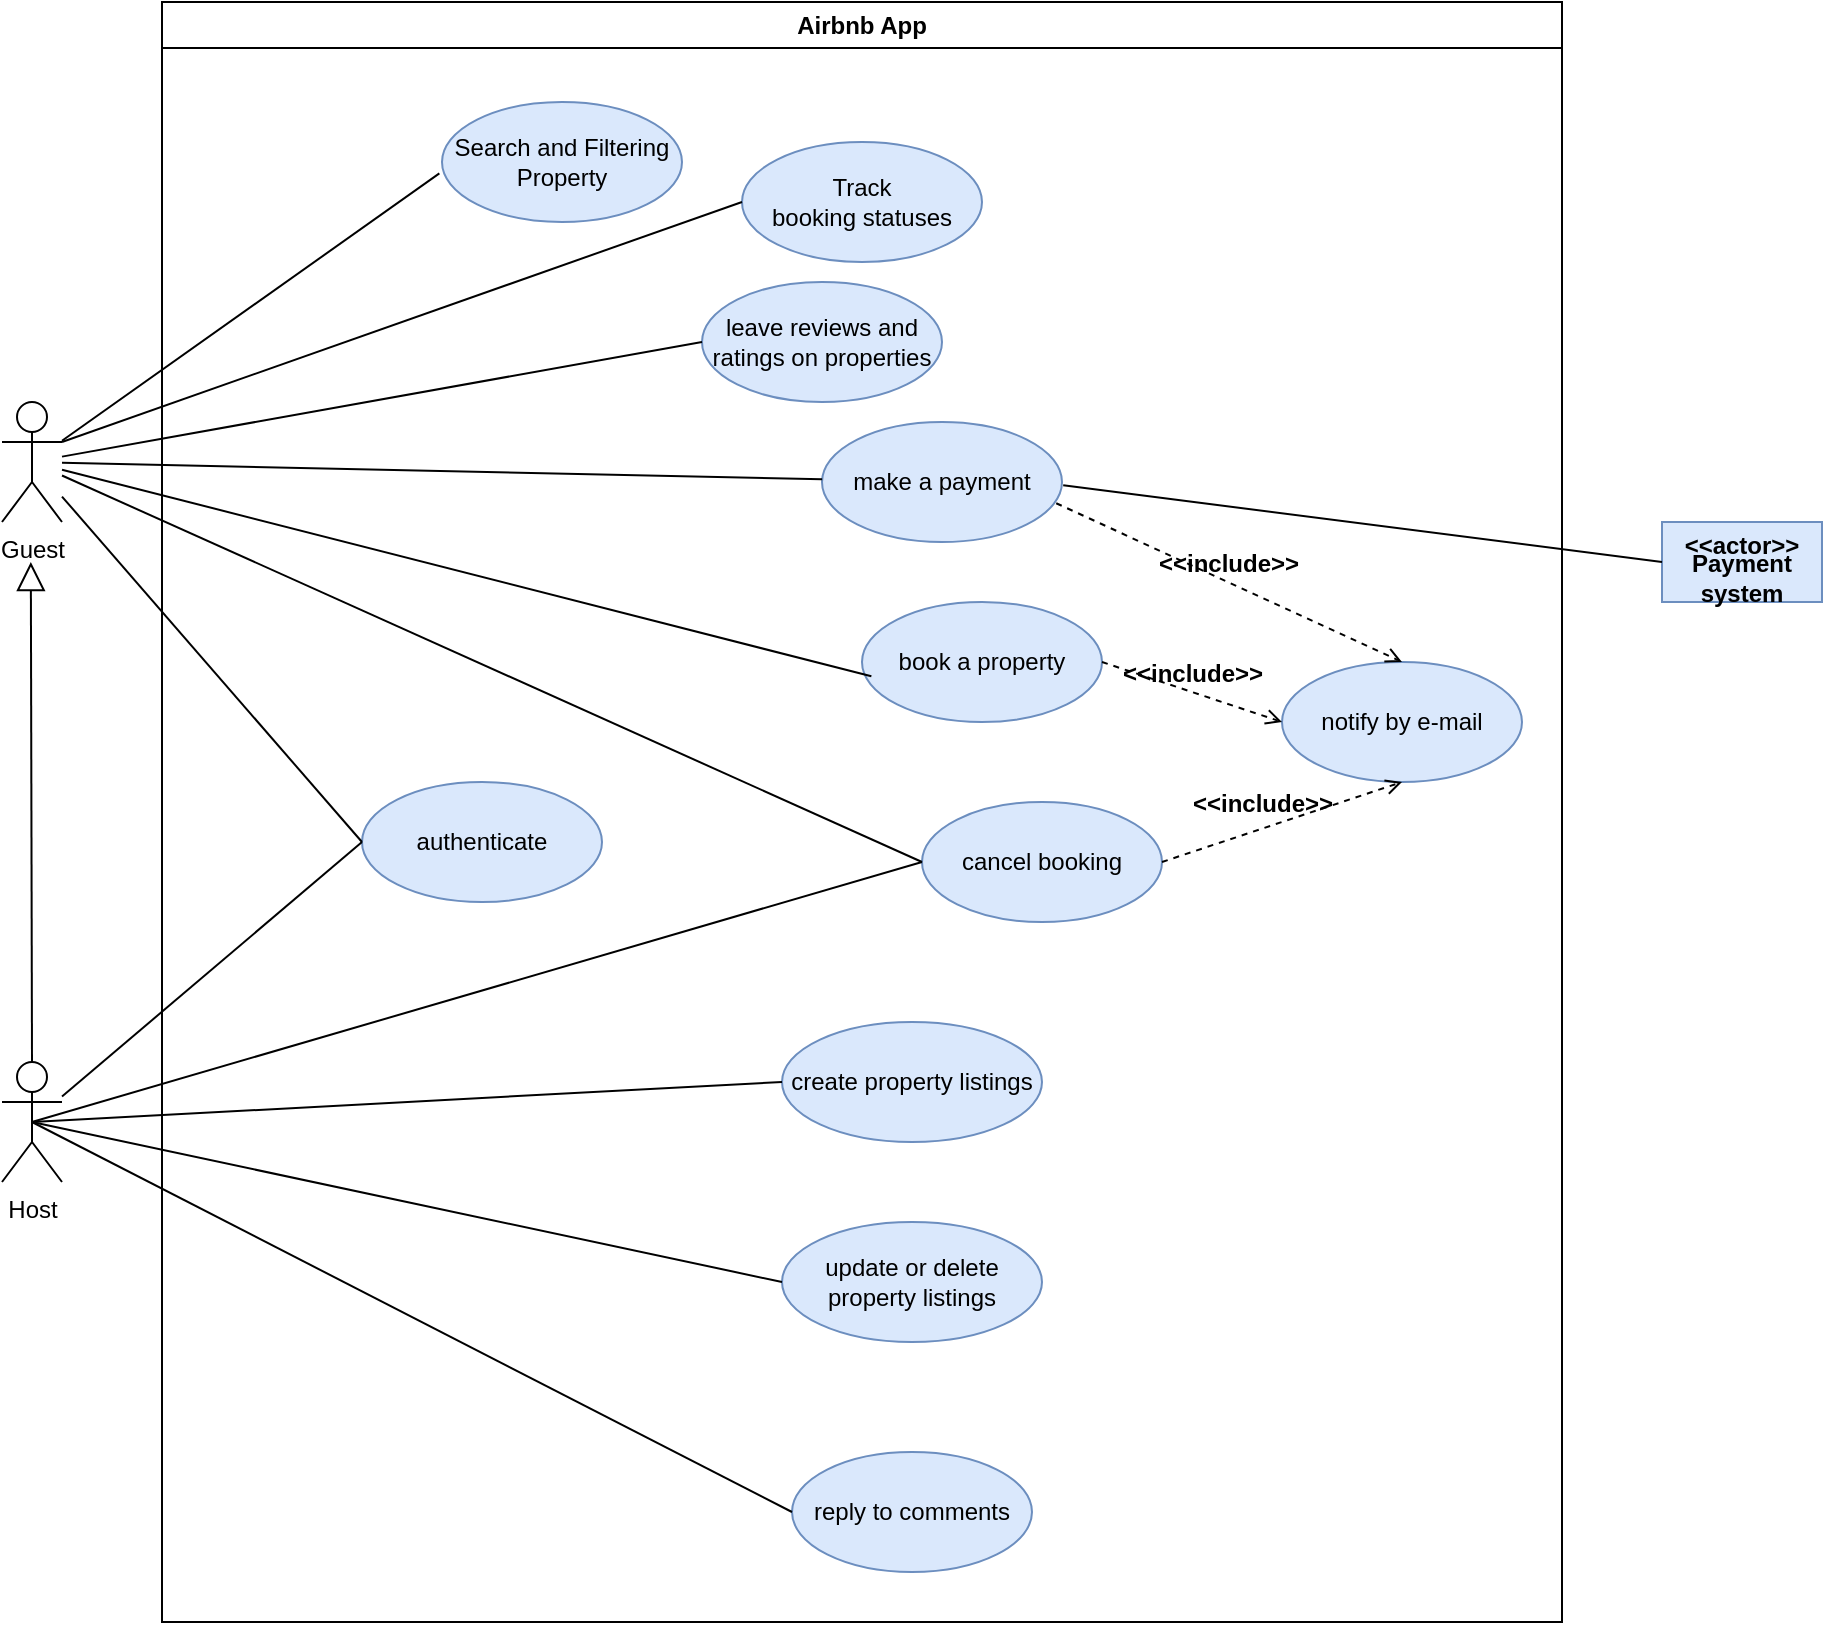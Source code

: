 <mxfile version="24.8.6">
  <diagram name="Page-1" id="YQjZl21JuIB-dZmJOCAF">
    <mxGraphModel dx="1080" dy="1636" grid="1" gridSize="10" guides="1" tooltips="1" connect="1" arrows="1" fold="1" page="1" pageScale="1" pageWidth="827" pageHeight="1169" math="0" shadow="0">
      <root>
        <mxCell id="0" />
        <mxCell id="1" parent="0" />
        <mxCell id="wo6wmSY38arS-F1SNJwh-1" value="Guest" style="shape=umlActor;verticalLabelPosition=bottom;verticalAlign=top;html=1;outlineConnect=0;" vertex="1" parent="1">
          <mxGeometry x="90" width="30" height="60" as="geometry" />
        </mxCell>
        <mxCell id="wo6wmSY38arS-F1SNJwh-7" value="Host" style="shape=umlActor;verticalLabelPosition=bottom;verticalAlign=top;html=1;outlineConnect=0;" vertex="1" parent="1">
          <mxGeometry x="90" y="330" width="30" height="60" as="geometry" />
        </mxCell>
        <mxCell id="wo6wmSY38arS-F1SNJwh-8" value="Airbnb App" style="swimlane;whiteSpace=wrap;html=1;" vertex="1" parent="1">
          <mxGeometry x="170" y="-200" width="700" height="810" as="geometry">
            <mxRectangle x="160" y="-200" width="100" height="30" as="alternateBounds" />
          </mxGeometry>
        </mxCell>
        <mxCell id="wo6wmSY38arS-F1SNJwh-35" value="&lt;span style=&quot;font-weight: normal;&quot;&gt;authenticate&lt;/span&gt;" style="shape=ellipse;html=1;strokeWidth=1;fontStyle=1;whiteSpace=wrap;align=center;perimeter=ellipsePerimeter;fillColor=#dae8fc;strokeColor=#6c8ebf;" vertex="1" parent="wo6wmSY38arS-F1SNJwh-8">
          <mxGeometry x="100" y="390" width="120" height="60" as="geometry" />
        </mxCell>
        <mxCell id="wo6wmSY38arS-F1SNJwh-37" value="&lt;span style=&quot;font-weight: normal;&quot;&gt;create property listings&lt;/span&gt;" style="shape=ellipse;html=1;strokeWidth=1;fontStyle=1;whiteSpace=wrap;align=center;perimeter=ellipsePerimeter;strokeColor=#6c8ebf;verticalAlign=middle;fontFamily=Helvetica;fontSize=12;fontColor=default;fillColor=#dae8fc;" vertex="1" parent="wo6wmSY38arS-F1SNJwh-8">
          <mxGeometry x="310" y="510" width="130" height="60" as="geometry" />
        </mxCell>
        <mxCell id="wo6wmSY38arS-F1SNJwh-38" value="&lt;div style=&quot;&quot;&gt;&lt;span style=&quot;font-weight: normal; background-color: initial;&quot;&gt;update or delete property listings&lt;/span&gt;&lt;/div&gt;" style="shape=ellipse;html=1;strokeWidth=1;fontStyle=1;whiteSpace=wrap;align=center;perimeter=ellipsePerimeter;strokeColor=#6c8ebf;verticalAlign=middle;fontFamily=Helvetica;fontSize=12;fontColor=default;fillColor=#dae8fc;" vertex="1" parent="wo6wmSY38arS-F1SNJwh-8">
          <mxGeometry x="310" y="610" width="130" height="60" as="geometry" />
        </mxCell>
        <mxCell id="wo6wmSY38arS-F1SNJwh-39" value="&lt;span style=&quot;font-weight: 400;&quot;&gt;Search and Filtering Property&lt;/span&gt;" style="shape=ellipse;html=1;strokeWidth=1;fontStyle=1;whiteSpace=wrap;align=center;perimeter=ellipsePerimeter;fillColor=#dae8fc;strokeColor=#6c8ebf;" vertex="1" parent="wo6wmSY38arS-F1SNJwh-8">
          <mxGeometry x="140" y="50" width="120" height="60" as="geometry" />
        </mxCell>
        <mxCell id="wo6wmSY38arS-F1SNJwh-40" value="&lt;span style=&quot;font-weight: 400;&quot;&gt;book a property&lt;/span&gt;" style="shape=ellipse;html=1;strokeWidth=1;fontStyle=1;whiteSpace=wrap;align=center;perimeter=ellipsePerimeter;fillColor=#dae8fc;strokeColor=#6c8ebf;" vertex="1" parent="wo6wmSY38arS-F1SNJwh-8">
          <mxGeometry x="350" y="300" width="120" height="60" as="geometry" />
        </mxCell>
        <mxCell id="wo6wmSY38arS-F1SNJwh-41" value="&lt;span style=&quot;font-weight: 400;&quot;&gt;cancel booking&lt;/span&gt;" style="shape=ellipse;html=1;strokeWidth=1;fontStyle=1;whiteSpace=wrap;align=center;perimeter=ellipsePerimeter;fillColor=#dae8fc;strokeColor=#6c8ebf;" vertex="1" parent="wo6wmSY38arS-F1SNJwh-8">
          <mxGeometry x="380" y="400" width="120" height="60" as="geometry" />
        </mxCell>
        <mxCell id="wo6wmSY38arS-F1SNJwh-42" value="&lt;span style=&quot;font-weight: 400;&quot;&gt;make a payment&lt;/span&gt;" style="shape=ellipse;html=1;strokeWidth=1;fontStyle=1;whiteSpace=wrap;align=center;perimeter=ellipsePerimeter;fillColor=#dae8fc;strokeColor=#6c8ebf;" vertex="1" parent="wo6wmSY38arS-F1SNJwh-8">
          <mxGeometry x="330" y="210" width="120" height="60" as="geometry" />
        </mxCell>
        <mxCell id="wo6wmSY38arS-F1SNJwh-43" value="&lt;span style=&quot;font-weight: 400;&quot;&gt;Track booking&amp;nbsp;statuses&lt;/span&gt;" style="shape=ellipse;html=1;strokeWidth=1;fontStyle=1;whiteSpace=wrap;align=center;perimeter=ellipsePerimeter;fillColor=#dae8fc;strokeColor=#6c8ebf;" vertex="1" parent="wo6wmSY38arS-F1SNJwh-8">
          <mxGeometry x="290" y="70" width="120" height="60" as="geometry" />
        </mxCell>
        <mxCell id="wo6wmSY38arS-F1SNJwh-48" value="&lt;span style=&quot;font-weight: 400;&quot;&gt;leave reviews and ratings on properties&lt;/span&gt;" style="shape=ellipse;html=1;strokeWidth=1;fontStyle=1;whiteSpace=wrap;align=center;perimeter=ellipsePerimeter;fillColor=#dae8fc;strokeColor=#6c8ebf;" vertex="1" parent="wo6wmSY38arS-F1SNJwh-8">
          <mxGeometry x="270" y="140" width="120" height="60" as="geometry" />
        </mxCell>
        <mxCell id="wo6wmSY38arS-F1SNJwh-47" value="&lt;span style=&quot;font-weight: 400;&quot;&gt;reply to comments&lt;/span&gt;" style="shape=ellipse;html=1;strokeWidth=1;fontStyle=1;whiteSpace=wrap;align=center;perimeter=ellipsePerimeter;fillColor=#dae8fc;strokeColor=#6c8ebf;" vertex="1" parent="wo6wmSY38arS-F1SNJwh-8">
          <mxGeometry x="315" y="725" width="120" height="60" as="geometry" />
        </mxCell>
        <mxCell id="wo6wmSY38arS-F1SNJwh-49" value="&lt;span style=&quot;font-weight: 400;&quot;&gt;notify by e-mail&lt;/span&gt;" style="shape=ellipse;html=1;strokeWidth=1;fontStyle=1;whiteSpace=wrap;align=center;perimeter=ellipsePerimeter;fillColor=#dae8fc;strokeColor=#6c8ebf;" vertex="1" parent="wo6wmSY38arS-F1SNJwh-8">
          <mxGeometry x="560" y="330" width="120" height="60" as="geometry" />
        </mxCell>
        <mxCell id="wo6wmSY38arS-F1SNJwh-87" value="&amp;lt;&amp;lt;include&amp;gt;&amp;gt;" style="edgeStyle=none;html=1;endArrow=open;verticalAlign=bottom;dashed=1;labelBackgroundColor=none;rounded=0;fontFamily=Helvetica;fontSize=12;fontColor=default;fontStyle=1;exitX=0.976;exitY=0.677;exitDx=0;exitDy=0;exitPerimeter=0;entryX=0.5;entryY=0;entryDx=0;entryDy=0;" edge="1" parent="wo6wmSY38arS-F1SNJwh-8" source="wo6wmSY38arS-F1SNJwh-42" target="wo6wmSY38arS-F1SNJwh-49">
          <mxGeometry width="160" relative="1" as="geometry">
            <mxPoint x="440" y="390" as="sourcePoint" />
            <mxPoint x="600" y="390" as="targetPoint" />
          </mxGeometry>
        </mxCell>
        <mxCell id="wo6wmSY38arS-F1SNJwh-88" value="&amp;lt;&amp;lt;include&amp;gt;&amp;gt;" style="edgeStyle=none;html=1;endArrow=open;verticalAlign=bottom;dashed=1;labelBackgroundColor=none;rounded=0;fontFamily=Helvetica;fontSize=12;fontColor=default;fontStyle=1;exitX=1;exitY=0.5;exitDx=0;exitDy=0;entryX=0;entryY=0.5;entryDx=0;entryDy=0;" edge="1" parent="wo6wmSY38arS-F1SNJwh-8" source="wo6wmSY38arS-F1SNJwh-40" target="wo6wmSY38arS-F1SNJwh-49">
          <mxGeometry width="160" relative="1" as="geometry">
            <mxPoint x="440" y="390" as="sourcePoint" />
            <mxPoint x="600" y="390" as="targetPoint" />
          </mxGeometry>
        </mxCell>
        <mxCell id="wo6wmSY38arS-F1SNJwh-89" value="&amp;lt;&amp;lt;include&amp;gt;&amp;gt;" style="edgeStyle=none;html=1;endArrow=open;verticalAlign=bottom;dashed=1;labelBackgroundColor=none;rounded=0;fontFamily=Helvetica;fontSize=12;fontColor=default;fontStyle=1;entryX=0.5;entryY=1;entryDx=0;entryDy=0;" edge="1" parent="wo6wmSY38arS-F1SNJwh-8" target="wo6wmSY38arS-F1SNJwh-49">
          <mxGeometry x="-0.15" y="3" width="160" relative="1" as="geometry">
            <mxPoint x="500" y="430" as="sourcePoint" />
            <mxPoint x="657" y="429.29" as="targetPoint" />
            <mxPoint as="offset" />
          </mxGeometry>
        </mxCell>
        <mxCell id="wo6wmSY38arS-F1SNJwh-44" value="" style="fontStyle=1;align=center;verticalAlign=middle;childLayout=stackLayout;horizontal=1;horizontalStack=0;resizeParent=1;resizeParentMax=0;resizeLast=0;marginBottom=0;strokeColor=#6c8ebf;strokeWidth=1;fontFamily=Helvetica;fontSize=12;fontColor=default;fillColor=#dae8fc;" vertex="1" parent="1">
          <mxGeometry x="920" y="60" width="80" height="40" as="geometry" />
        </mxCell>
        <mxCell id="wo6wmSY38arS-F1SNJwh-45" value="&amp;lt;&amp;lt;actor&amp;gt;&amp;gt;" style="html=1;align=center;spacing=0;verticalAlign=middle;strokeColor=none;fillColor=none;whiteSpace=wrap;spacingTop=3;strokeWidth=1;fontFamily=Helvetica;fontSize=12;fontColor=default;fontStyle=1;" vertex="1" parent="wo6wmSY38arS-F1SNJwh-44">
          <mxGeometry width="80" height="20" as="geometry" />
        </mxCell>
        <mxCell id="wo6wmSY38arS-F1SNJwh-46" value="Payment system" style="html=1;align=center;spacing=0;verticalAlign=middle;strokeColor=none;fillColor=none;whiteSpace=wrap;spacingBottom=4;fontStyle=1;strokeWidth=1;fontFamily=Helvetica;fontSize=12;fontColor=default;" vertex="1" parent="wo6wmSY38arS-F1SNJwh-44">
          <mxGeometry y="20" width="80" height="20" as="geometry" />
        </mxCell>
        <mxCell id="wo6wmSY38arS-F1SNJwh-67" value="" style="edgeStyle=none;html=1;endArrow=none;verticalAlign=bottom;rounded=0;fontFamily=Helvetica;fontSize=12;fontColor=default;fontStyle=1;entryX=0;entryY=0.5;entryDx=0;entryDy=0;" edge="1" parent="1" source="wo6wmSY38arS-F1SNJwh-1" target="wo6wmSY38arS-F1SNJwh-35">
          <mxGeometry width="160" relative="1" as="geometry">
            <mxPoint x="130" y="50" as="sourcePoint" />
            <mxPoint x="290" y="50" as="targetPoint" />
          </mxGeometry>
        </mxCell>
        <mxCell id="wo6wmSY38arS-F1SNJwh-69" value="" style="edgeStyle=none;html=1;endArrow=none;verticalAlign=bottom;rounded=0;fontFamily=Helvetica;fontSize=12;fontColor=default;fontStyle=1;entryX=-0.011;entryY=0.595;entryDx=0;entryDy=0;entryPerimeter=0;" edge="1" parent="1" source="wo6wmSY38arS-F1SNJwh-1" target="wo6wmSY38arS-F1SNJwh-39">
          <mxGeometry width="160" relative="1" as="geometry">
            <mxPoint x="120" y="80" as="sourcePoint" />
            <mxPoint x="270" y="-120" as="targetPoint" />
          </mxGeometry>
        </mxCell>
        <mxCell id="wo6wmSY38arS-F1SNJwh-70" value="" style="edgeStyle=none;html=1;endArrow=none;verticalAlign=bottom;rounded=0;fontFamily=Helvetica;fontSize=12;fontColor=default;fontStyle=1;entryX=0.039;entryY=0.619;entryDx=0;entryDy=0;entryPerimeter=0;" edge="1" parent="1" source="wo6wmSY38arS-F1SNJwh-1" target="wo6wmSY38arS-F1SNJwh-40">
          <mxGeometry width="160" relative="1" as="geometry">
            <mxPoint x="130" y="90" as="sourcePoint" />
            <mxPoint x="280" y="-110" as="targetPoint" />
          </mxGeometry>
        </mxCell>
        <mxCell id="wo6wmSY38arS-F1SNJwh-71" value="" style="edgeStyle=none;html=1;endArrow=none;verticalAlign=bottom;rounded=0;fontFamily=Helvetica;fontSize=12;fontColor=default;fontStyle=1;" edge="1" parent="1" source="wo6wmSY38arS-F1SNJwh-1" target="wo6wmSY38arS-F1SNJwh-42">
          <mxGeometry width="160" relative="1" as="geometry">
            <mxPoint x="140" y="100" as="sourcePoint" />
            <mxPoint x="290" y="-100" as="targetPoint" />
          </mxGeometry>
        </mxCell>
        <mxCell id="wo6wmSY38arS-F1SNJwh-72" value="" style="edgeStyle=none;html=1;endArrow=none;verticalAlign=bottom;rounded=0;fontFamily=Helvetica;fontSize=12;fontColor=default;fontStyle=1;exitX=1.005;exitY=0.527;exitDx=0;exitDy=0;exitPerimeter=0;entryX=0;entryY=0;entryDx=0;entryDy=0;" edge="1" parent="1" source="wo6wmSY38arS-F1SNJwh-42" target="wo6wmSY38arS-F1SNJwh-46">
          <mxGeometry width="160" relative="1" as="geometry">
            <mxPoint x="530" y="119.66" as="sourcePoint" />
            <mxPoint x="690" y="119.66" as="targetPoint" />
          </mxGeometry>
        </mxCell>
        <mxCell id="wo6wmSY38arS-F1SNJwh-73" value="" style="edgeStyle=none;html=1;endArrow=none;verticalAlign=bottom;rounded=0;fontFamily=Helvetica;fontSize=12;fontColor=default;fontStyle=1;entryX=0;entryY=0.5;entryDx=0;entryDy=0;" edge="1" parent="1" source="wo6wmSY38arS-F1SNJwh-1" target="wo6wmSY38arS-F1SNJwh-48">
          <mxGeometry width="160" relative="1" as="geometry">
            <mxPoint x="350" y="200" as="sourcePoint" />
            <mxPoint x="510" y="200" as="targetPoint" />
          </mxGeometry>
        </mxCell>
        <mxCell id="wo6wmSY38arS-F1SNJwh-74" value="" style="edgeStyle=none;html=1;endArrow=none;verticalAlign=bottom;rounded=0;fontFamily=Helvetica;fontSize=12;fontColor=default;fontStyle=1;entryX=0;entryY=0.5;entryDx=0;entryDy=0;" edge="1" parent="1" source="wo6wmSY38arS-F1SNJwh-1" target="wo6wmSY38arS-F1SNJwh-41">
          <mxGeometry width="160" relative="1" as="geometry">
            <mxPoint x="120" y="106" as="sourcePoint" />
            <mxPoint x="405" y="210" as="targetPoint" />
          </mxGeometry>
        </mxCell>
        <mxCell id="wo6wmSY38arS-F1SNJwh-75" value="" style="edgeStyle=none;html=1;endArrow=none;verticalAlign=bottom;rounded=0;fontFamily=Helvetica;fontSize=12;fontColor=default;fontStyle=1;entryX=0;entryY=0.5;entryDx=0;entryDy=0;exitX=0.5;exitY=0.5;exitDx=0;exitDy=0;exitPerimeter=0;" edge="1" parent="1" source="wo6wmSY38arS-F1SNJwh-7" target="wo6wmSY38arS-F1SNJwh-41">
          <mxGeometry width="160" relative="1" as="geometry">
            <mxPoint x="130" y="116" as="sourcePoint" />
            <mxPoint x="415" y="220" as="targetPoint" />
          </mxGeometry>
        </mxCell>
        <mxCell id="wo6wmSY38arS-F1SNJwh-76" value="" style="edgeStyle=none;html=1;endArrow=none;verticalAlign=bottom;rounded=0;fontFamily=Helvetica;fontSize=12;fontColor=default;fontStyle=1;exitX=0.5;exitY=0.5;exitDx=0;exitDy=0;exitPerimeter=0;entryX=0;entryY=0.5;entryDx=0;entryDy=0;" edge="1" parent="1" source="wo6wmSY38arS-F1SNJwh-7" target="wo6wmSY38arS-F1SNJwh-37">
          <mxGeometry width="160" relative="1" as="geometry">
            <mxPoint x="290" y="330" as="sourcePoint" />
            <mxPoint x="450" y="330" as="targetPoint" />
          </mxGeometry>
        </mxCell>
        <mxCell id="wo6wmSY38arS-F1SNJwh-77" value="" style="edgeStyle=none;html=1;endArrow=none;verticalAlign=bottom;rounded=0;fontFamily=Helvetica;fontSize=12;fontColor=default;fontStyle=1;exitX=0.5;exitY=0.5;exitDx=0;exitDy=0;exitPerimeter=0;entryX=0;entryY=0.5;entryDx=0;entryDy=0;" edge="1" parent="1" source="wo6wmSY38arS-F1SNJwh-7" target="wo6wmSY38arS-F1SNJwh-38">
          <mxGeometry width="160" relative="1" as="geometry">
            <mxPoint x="125" y="400" as="sourcePoint" />
            <mxPoint x="529" y="409" as="targetPoint" />
          </mxGeometry>
        </mxCell>
        <mxCell id="wo6wmSY38arS-F1SNJwh-78" value="" style="edgeStyle=none;html=1;endArrow=none;verticalAlign=bottom;rounded=0;fontFamily=Helvetica;fontSize=12;fontColor=default;fontStyle=1;exitX=0.5;exitY=0.5;exitDx=0;exitDy=0;exitPerimeter=0;entryX=0;entryY=0.5;entryDx=0;entryDy=0;" edge="1" parent="1" source="wo6wmSY38arS-F1SNJwh-7" target="wo6wmSY38arS-F1SNJwh-47">
          <mxGeometry width="160" relative="1" as="geometry">
            <mxPoint x="135" y="410" as="sourcePoint" />
            <mxPoint x="539" y="419" as="targetPoint" />
          </mxGeometry>
        </mxCell>
        <mxCell id="wo6wmSY38arS-F1SNJwh-79" value="" style="edgeStyle=none;html=1;endArrow=none;verticalAlign=bottom;rounded=0;fontFamily=Helvetica;fontSize=12;fontColor=default;fontStyle=1;entryX=0;entryY=0.5;entryDx=0;entryDy=0;exitX=1;exitY=0.333;exitDx=0;exitDy=0;exitPerimeter=0;" edge="1" parent="1" source="wo6wmSY38arS-F1SNJwh-1" target="wo6wmSY38arS-F1SNJwh-43">
          <mxGeometry width="160" relative="1" as="geometry">
            <mxPoint x="110" y="90" as="sourcePoint" />
            <mxPoint x="270" y="90" as="targetPoint" />
          </mxGeometry>
        </mxCell>
        <mxCell id="wo6wmSY38arS-F1SNJwh-80" value="" style="edgeStyle=none;html=1;endArrow=block;endFill=0;endSize=12;verticalAlign=bottom;rounded=0;fontFamily=Helvetica;fontSize=12;fontColor=default;fontStyle=1;exitX=0.5;exitY=0;exitDx=0;exitDy=0;exitPerimeter=0;" edge="1" parent="1" source="wo6wmSY38arS-F1SNJwh-7">
          <mxGeometry width="160" relative="1" as="geometry">
            <mxPoint x="104" y="320" as="sourcePoint" />
            <mxPoint x="104.41" y="80.0" as="targetPoint" />
          </mxGeometry>
        </mxCell>
        <mxCell id="wo6wmSY38arS-F1SNJwh-83" value="" style="edgeStyle=none;html=1;endArrow=none;verticalAlign=bottom;rounded=0;fontFamily=Helvetica;fontSize=12;fontColor=default;fontStyle=1;entryX=0;entryY=0.5;entryDx=0;entryDy=0;" edge="1" parent="1" source="wo6wmSY38arS-F1SNJwh-7" target="wo6wmSY38arS-F1SNJwh-35">
          <mxGeometry width="160" relative="1" as="geometry">
            <mxPoint x="115" y="370" as="sourcePoint" />
            <mxPoint x="670" y="240" as="targetPoint" />
          </mxGeometry>
        </mxCell>
      </root>
    </mxGraphModel>
  </diagram>
</mxfile>
